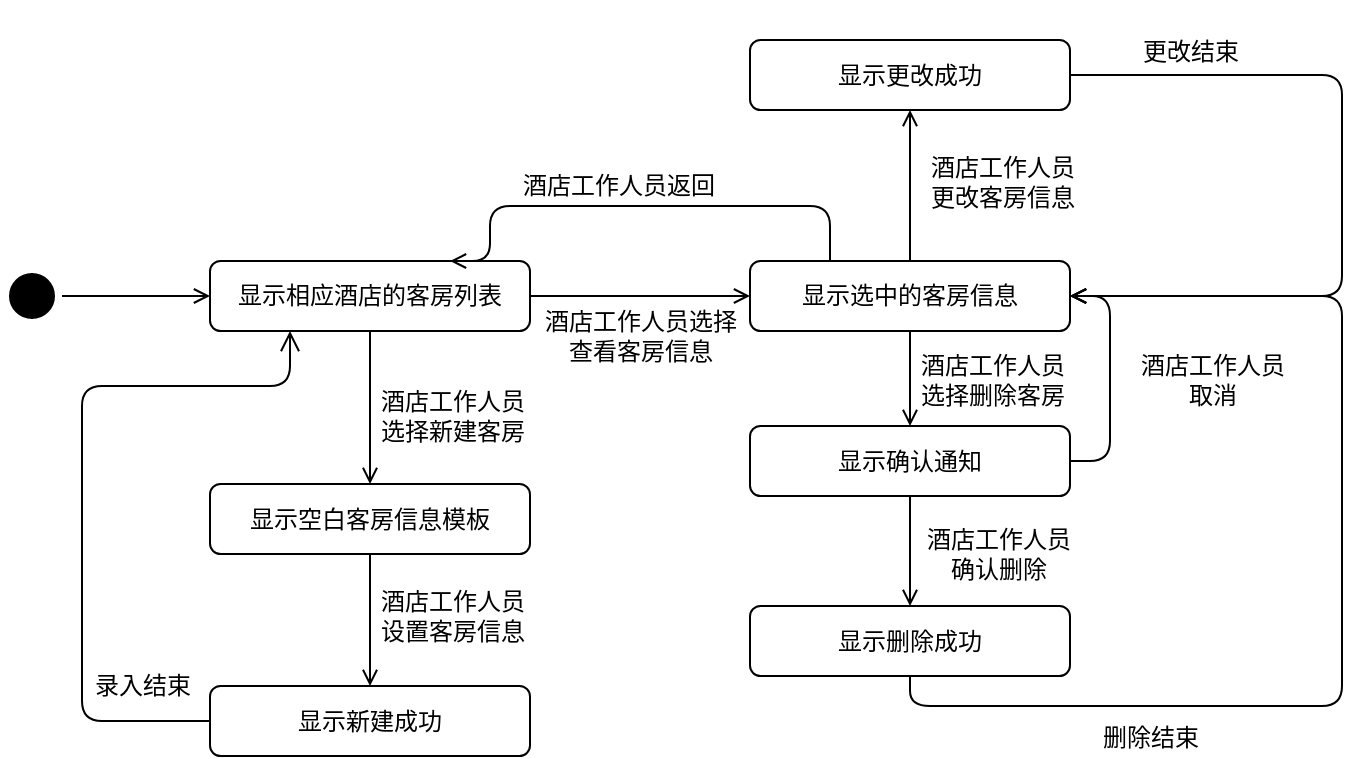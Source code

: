 <mxfile version="12.9.3" type="device"><diagram id="GIBjTUfhim1n1zhfBRFh" name="第 1 页"><mxGraphModel dx="1038" dy="547" grid="1" gridSize="10" guides="1" tooltips="1" connect="1" arrows="1" fold="1" page="1" pageScale="1" pageWidth="827" pageHeight="1169" math="0" shadow="0"><root><mxCell id="0"/><mxCell id="1" parent="0"/><mxCell id="aKQltGW3spYAawRaVbLk-49" style="edgeStyle=orthogonalEdgeStyle;rounded=0;comic=0;orthogonalLoop=1;jettySize=auto;html=1;entryX=0;entryY=0.5;entryDx=0;entryDy=0;shadow=0;endArrow=open;endFill=0;strokeColor=#000000;" parent="1" source="aKQltGW3spYAawRaVbLk-1" target="aKQltGW3spYAawRaVbLk-11" edge="1"><mxGeometry relative="1" as="geometry"/></mxCell><mxCell id="aKQltGW3spYAawRaVbLk-1" value="" style="ellipse;html=1;shape=startState;fillColor=#000000;strokeColor=#000000;" parent="1" vertex="1"><mxGeometry x="70" y="300" width="30" height="30" as="geometry"/></mxCell><mxCell id="aKQltGW3spYAawRaVbLk-4" value="" style="edgeStyle=orthogonalEdgeStyle;html=1;verticalAlign=bottom;endArrow=open;endSize=8;strokeColor=#000000;shadow=0;exitX=0;exitY=0.5;exitDx=0;exitDy=0;entryX=0.25;entryY=1;entryDx=0;entryDy=0;" parent="1" source="aKQltGW3spYAawRaVbLk-25" target="aKQltGW3spYAawRaVbLk-11" edge="1"><mxGeometry relative="1" as="geometry"><mxPoint x="190" y="330" as="targetPoint"/><mxPoint x="270" y="570" as="sourcePoint"/><Array as="points"><mxPoint x="110" y="528"/><mxPoint x="110" y="360"/><mxPoint x="214" y="360"/></Array></mxGeometry></mxCell><mxCell id="aKQltGW3spYAawRaVbLk-42" value="录入结束" style="text;html=1;align=center;verticalAlign=middle;resizable=0;points=[];labelBackgroundColor=#ffffff;" parent="aKQltGW3spYAawRaVbLk-4" vertex="1" connectable="0"><mxGeometry x="-0.307" y="10" relative="1" as="geometry"><mxPoint x="40" y="44.5" as="offset"/></mxGeometry></mxCell><mxCell id="aKQltGW3spYAawRaVbLk-20" value="" style="edgeStyle=orthogonalEdgeStyle;rounded=0;comic=0;orthogonalLoop=1;jettySize=auto;html=1;shadow=0;endArrow=open;endFill=0;strokeColor=#000000;" parent="1" source="aKQltGW3spYAawRaVbLk-11" target="aKQltGW3spYAawRaVbLk-19" edge="1"><mxGeometry relative="1" as="geometry"/></mxCell><mxCell id="aKQltGW3spYAawRaVbLk-23" value="" style="edgeStyle=orthogonalEdgeStyle;rounded=0;comic=0;orthogonalLoop=1;jettySize=auto;html=1;shadow=0;endArrow=open;endFill=0;strokeColor=#000000;" parent="1" source="aKQltGW3spYAawRaVbLk-11" target="aKQltGW3spYAawRaVbLk-22" edge="1"><mxGeometry relative="1" as="geometry"/></mxCell><mxCell id="aKQltGW3spYAawRaVbLk-11" value="显示相应酒店的客房列表" style="rounded=1;whiteSpace=wrap;html=1;strokeColor=#000000;" parent="1" vertex="1"><mxGeometry x="174" y="297.5" width="160" height="35" as="geometry"/></mxCell><mxCell id="aKQltGW3spYAawRaVbLk-26" value="" style="edgeStyle=orthogonalEdgeStyle;rounded=0;comic=0;orthogonalLoop=1;jettySize=auto;html=1;shadow=0;endArrow=open;endFill=0;strokeColor=#000000;" parent="1" source="aKQltGW3spYAawRaVbLk-22" target="aKQltGW3spYAawRaVbLk-25" edge="1"><mxGeometry relative="1" as="geometry"/></mxCell><mxCell id="aKQltGW3spYAawRaVbLk-22" value="显示空白客房信息模板" style="rounded=1;whiteSpace=wrap;html=1;strokeColor=#000000;" parent="1" vertex="1"><mxGeometry x="174" y="409" width="160" height="35" as="geometry"/></mxCell><mxCell id="aKQltGW3spYAawRaVbLk-25" value="显示新建成功" style="rounded=1;whiteSpace=wrap;html=1;strokeColor=#000000;" parent="1" vertex="1"><mxGeometry x="174" y="510" width="160" height="35" as="geometry"/></mxCell><mxCell id="aKQltGW3spYAawRaVbLk-32" value="" style="edgeStyle=orthogonalEdgeStyle;rounded=0;comic=0;orthogonalLoop=1;jettySize=auto;html=1;shadow=0;endArrow=open;endFill=0;strokeColor=#000000;" parent="1" source="aKQltGW3spYAawRaVbLk-19" target="aKQltGW3spYAawRaVbLk-31" edge="1"><mxGeometry relative="1" as="geometry"/></mxCell><mxCell id="aKQltGW3spYAawRaVbLk-46" style="edgeStyle=orthogonalEdgeStyle;rounded=1;comic=0;orthogonalLoop=1;jettySize=auto;html=1;exitX=0.25;exitY=0;exitDx=0;exitDy=0;entryX=0.75;entryY=0;entryDx=0;entryDy=0;shadow=0;endArrow=open;endFill=0;strokeColor=#000000;" parent="1" source="aKQltGW3spYAawRaVbLk-19" target="aKQltGW3spYAawRaVbLk-11" edge="1"><mxGeometry relative="1" as="geometry"><Array as="points"><mxPoint x="484" y="270"/><mxPoint x="314" y="270"/></Array></mxGeometry></mxCell><mxCell id="aKQltGW3spYAawRaVbLk-48" value="酒店工作人员返回" style="text;html=1;align=center;verticalAlign=middle;resizable=0;points=[];labelBackgroundColor=#ffffff;" parent="aKQltGW3spYAawRaVbLk-46" vertex="1" connectable="0"><mxGeometry x="0.224" y="-10" relative="1" as="geometry"><mxPoint x="16.5" as="offset"/></mxGeometry></mxCell><mxCell id="aKQltGW3spYAawRaVbLk-19" value="显示选中的客房信息" style="rounded=1;whiteSpace=wrap;html=1;strokeColor=#000000;" parent="1" vertex="1"><mxGeometry x="444" y="297.5" width="160" height="35" as="geometry"/></mxCell><mxCell id="aKQltGW3spYAawRaVbLk-35" value="" style="edgeStyle=orthogonalEdgeStyle;rounded=0;comic=0;orthogonalLoop=1;jettySize=auto;html=1;shadow=0;endArrow=open;endFill=0;strokeColor=#000000;" parent="1" source="aKQltGW3spYAawRaVbLk-31" target="aKQltGW3spYAawRaVbLk-34" edge="1"><mxGeometry relative="1" as="geometry"/></mxCell><mxCell id="aKQltGW3spYAawRaVbLk-36" value="酒店工作人员&lt;br&gt;确认删除" style="text;html=1;align=center;verticalAlign=middle;resizable=0;points=[];labelBackgroundColor=#ffffff;" parent="aKQltGW3spYAawRaVbLk-35" vertex="1" connectable="0"><mxGeometry x="-0.42" y="11" relative="1" as="geometry"><mxPoint x="33" y="13" as="offset"/></mxGeometry></mxCell><mxCell id="aKQltGW3spYAawRaVbLk-56" style="edgeStyle=orthogonalEdgeStyle;rounded=1;comic=0;orthogonalLoop=1;jettySize=auto;html=1;entryX=1;entryY=0.5;entryDx=0;entryDy=0;shadow=0;endArrow=open;endFill=0;strokeColor=#000000;exitX=1;exitY=0.5;exitDx=0;exitDy=0;" parent="1" source="aKQltGW3spYAawRaVbLk-31" target="aKQltGW3spYAawRaVbLk-19" edge="1"><mxGeometry relative="1" as="geometry"/></mxCell><mxCell id="aKQltGW3spYAawRaVbLk-31" value="显示确认通知" style="rounded=1;whiteSpace=wrap;html=1;strokeColor=#000000;" parent="1" vertex="1"><mxGeometry x="444" y="380" width="160" height="35" as="geometry"/></mxCell><mxCell id="aKQltGW3spYAawRaVbLk-50" style="edgeStyle=orthogonalEdgeStyle;rounded=1;comic=0;orthogonalLoop=1;jettySize=auto;html=1;exitX=0.5;exitY=1;exitDx=0;exitDy=0;entryX=1;entryY=0.5;entryDx=0;entryDy=0;shadow=0;endArrow=open;endFill=0;strokeColor=#000000;" parent="1" source="aKQltGW3spYAawRaVbLk-34" target="aKQltGW3spYAawRaVbLk-19" edge="1"><mxGeometry relative="1" as="geometry"><Array as="points"><mxPoint x="524" y="520"/><mxPoint x="740" y="520"/><mxPoint x="740" y="315"/></Array></mxGeometry></mxCell><mxCell id="aKQltGW3spYAawRaVbLk-34" value="显示删除成功" style="rounded=1;whiteSpace=wrap;html=1;strokeColor=#000000;" parent="1" vertex="1"><mxGeometry x="444" y="470" width="160" height="35" as="geometry"/></mxCell><mxCell id="aKQltGW3spYAawRaVbLk-38" value="" style="edgeStyle=orthogonalEdgeStyle;rounded=0;comic=0;orthogonalLoop=1;jettySize=auto;html=1;shadow=0;endArrow=open;endFill=0;strokeColor=#000000;exitX=0.5;exitY=0;exitDx=0;exitDy=0;" parent="1" source="aKQltGW3spYAawRaVbLk-19" target="aKQltGW3spYAawRaVbLk-37" edge="1"><mxGeometry relative="1" as="geometry"><mxPoint x="524" y="210" as="sourcePoint"/></mxGeometry></mxCell><mxCell id="aKQltGW3spYAawRaVbLk-54" style="edgeStyle=orthogonalEdgeStyle;rounded=1;comic=0;orthogonalLoop=1;jettySize=auto;html=1;exitX=0;exitY=0.5;exitDx=0;exitDy=0;entryX=1;entryY=0.5;entryDx=0;entryDy=0;shadow=0;endArrow=open;endFill=0;strokeColor=#000000;" parent="1" source="aKQltGW3spYAawRaVbLk-37" target="aKQltGW3spYAawRaVbLk-19" edge="1"><mxGeometry relative="1" as="geometry"><Array as="points"><mxPoint x="740" y="205"/><mxPoint x="740" y="315"/></Array></mxGeometry></mxCell><mxCell id="aKQltGW3spYAawRaVbLk-37" value="显示更改成功" style="rounded=1;whiteSpace=wrap;html=1;strokeColor=#000000;" parent="1" vertex="1"><mxGeometry x="444" y="187" width="160" height="35" as="geometry"/></mxCell><mxCell id="aKQltGW3spYAawRaVbLk-24" value="&lt;span style=&quot;background-color: rgb(255 , 255 , 255)&quot;&gt;酒店工作人员&lt;br&gt;&lt;/span&gt;选择新建客房" style="text;html=1;align=center;verticalAlign=middle;resizable=0;points=[];autosize=1;" parent="1" vertex="1"><mxGeometry x="250" y="360" width="90" height="30" as="geometry"/></mxCell><mxCell id="aKQltGW3spYAawRaVbLk-27" value="&lt;span style=&quot;background-color: rgb(255 , 255 , 255)&quot;&gt;酒店工作人员&lt;br&gt;&lt;/span&gt;设置客房信息" style="text;html=1;align=center;verticalAlign=middle;resizable=0;points=[];autosize=1;" parent="1" vertex="1"><mxGeometry x="250" y="460" width="90" height="30" as="geometry"/></mxCell><mxCell id="aKQltGW3spYAawRaVbLk-33" value="&lt;span style=&quot;background-color: rgb(255 , 255 , 255)&quot;&gt;酒店工作人员&lt;br&gt;&lt;/span&gt;选择删除客房" style="text;html=1;align=center;verticalAlign=middle;resizable=0;points=[];autosize=1;" parent="1" vertex="1"><mxGeometry x="520" y="342" width="90" height="30" as="geometry"/></mxCell><mxCell id="aKQltGW3spYAawRaVbLk-39" value="&lt;span style=&quot;color: rgba(0 , 0 , 0 , 0) ; font-family: monospace ; font-size: 0px&quot;&gt;%3CmxGraphModel%3E%3Croot%3E%3CmxCell%20id%3D%220%22%2F%3E%3CmxCell%20id%3D%221%22%20parent%3D%220%22%2F%3E%3CmxCell%20id%3D%222%22%20value%3D%22%E7%94%A8%E6%88%B7%E9%80%89%E6%8B%A9%26lt%3Bbr%26gt%3B%E6%9B%B4%E6%94%B9%E4%BF%A1%E6%81%AF%22%20style%3D%22text%3Bhtml%3D1%3Balign%3Dcenter%3BverticalAlign%3Dmiddle%3Bresizable%3D0%3Bpoints%3D%5B%5D%3Bautosize%3D1%3B%22%20vertex%3D%221%22%20parent%3D%221%22%3E%3CmxGeometry%20x%3D%22670%22%20y%3D%22260%22%20width%3D%2260%22%20height%3D%2230%22%20as%3D%22geometry%22%2F%3E%3C%2FmxCell%3E%3C%2Froot%3E%3C%2FmxGraphModel%3E&lt;/span&gt;" style="text;html=1;align=center;verticalAlign=middle;resizable=0;points=[];autosize=1;" parent="1" vertex="1"><mxGeometry x="548" y="167" width="20" height="20" as="geometry"/></mxCell><mxCell id="aKQltGW3spYAawRaVbLk-40" value="&lt;span style=&quot;background-color: rgb(255 , 255 , 255)&quot;&gt;酒店工作人员&lt;br&gt;&lt;/span&gt;更改客房信息" style="text;html=1;align=center;verticalAlign=middle;resizable=0;points=[];autosize=1;" parent="1" vertex="1"><mxGeometry x="525" y="243" width="90" height="30" as="geometry"/></mxCell><mxCell id="aKQltGW3spYAawRaVbLk-47" value="&lt;span style=&quot;background-color: rgb(255 , 255 , 255)&quot;&gt;酒店工作人员&lt;/span&gt;选择&lt;br&gt;查看客房信息" style="text;html=1;align=center;verticalAlign=middle;resizable=0;points=[];autosize=1;" parent="1" vertex="1"><mxGeometry x="334" y="320" width="110" height="30" as="geometry"/></mxCell><mxCell id="aKQltGW3spYAawRaVbLk-53" value="删除结束" style="text;html=1;align=center;verticalAlign=middle;resizable=0;points=[];labelBackgroundColor=#ffffff;" parent="1" vertex="1" connectable="0"><mxGeometry x="580" y="510" as="geometry"><mxPoint x="64" y="26" as="offset"/></mxGeometry></mxCell><mxCell id="aKQltGW3spYAawRaVbLk-55" value="更改结束" style="text;html=1;align=center;verticalAlign=middle;resizable=0;points=[];labelBackgroundColor=#ffffff;" parent="1" vertex="1" connectable="0"><mxGeometry x="600" y="167" as="geometry"><mxPoint x="64" y="26" as="offset"/></mxGeometry></mxCell><mxCell id="aKQltGW3spYAawRaVbLk-57" value="&lt;span style=&quot;background-color: rgb(255 , 255 , 255)&quot;&gt;酒店工作人员&lt;br&gt;&lt;/span&gt;取消" style="text;html=1;align=center;verticalAlign=middle;resizable=0;points=[];autosize=1;" parent="1" vertex="1"><mxGeometry x="630" y="342" width="90" height="30" as="geometry"/></mxCell></root></mxGraphModel></diagram></mxfile>